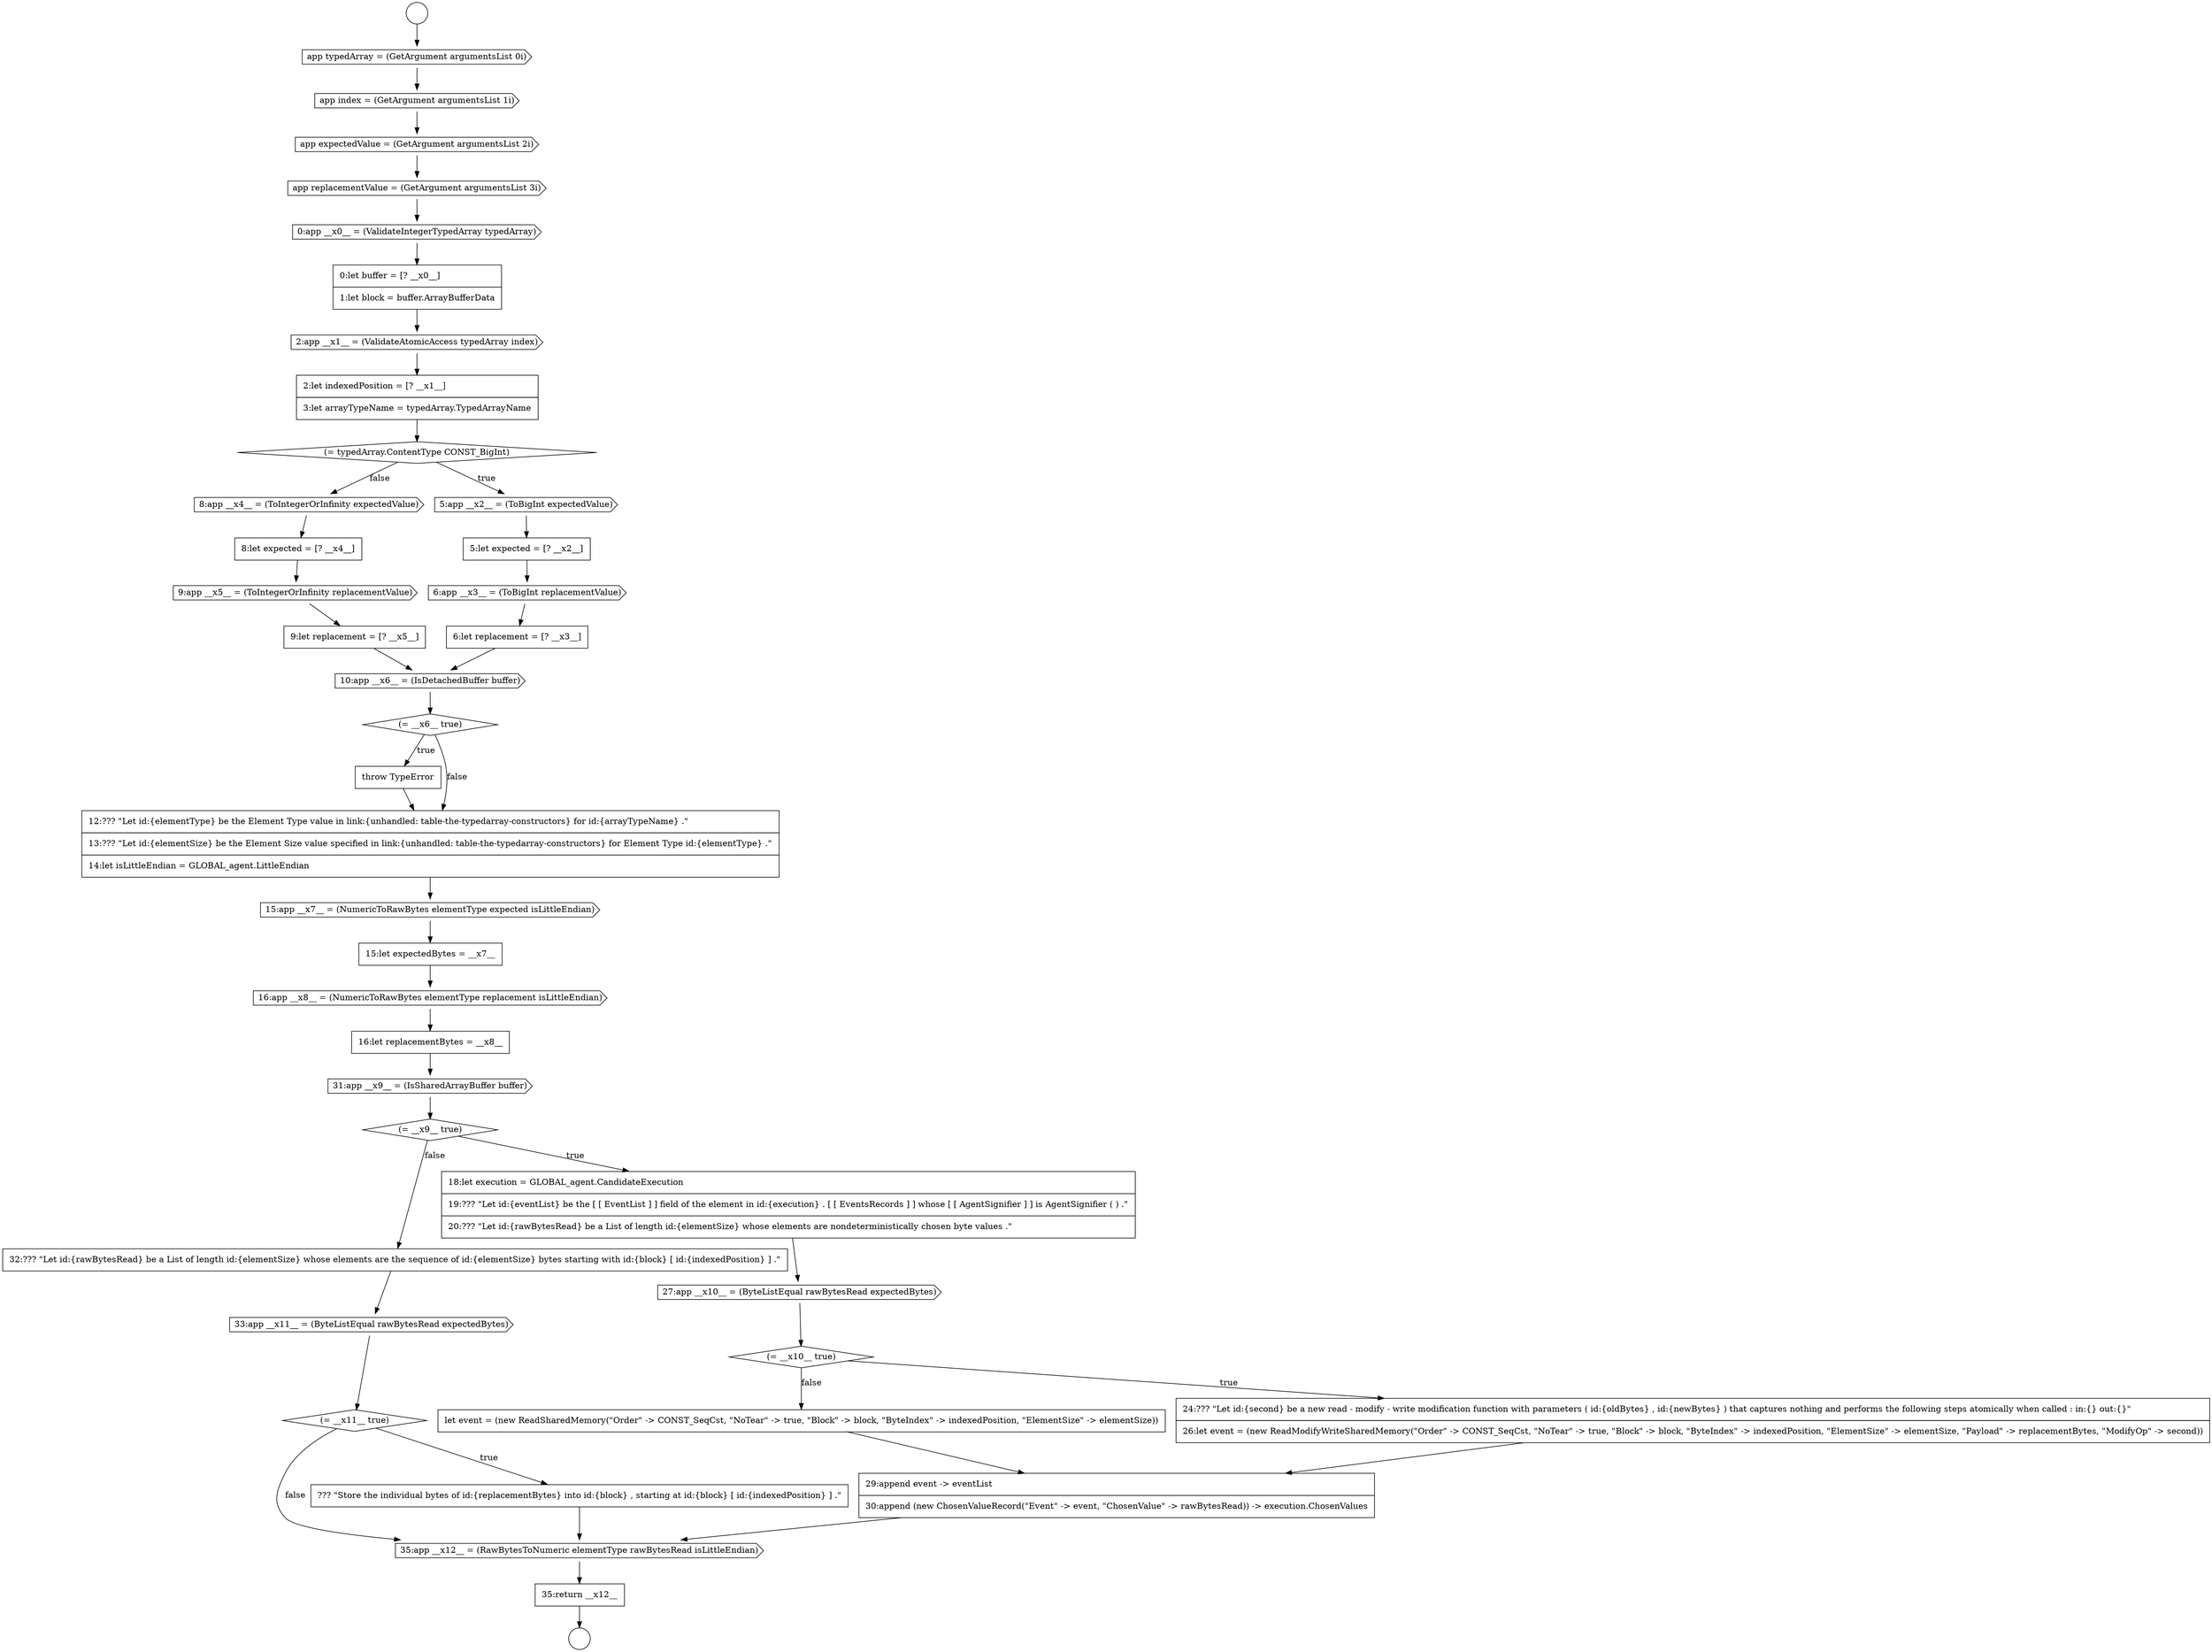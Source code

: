 digraph {
  node18284 [shape=cds, label=<<font color="black">8:app __x4__ = (ToIntegerOrInfinity expectedValue)</font>> color="black" fillcolor="white" style=filled]
  node18304 [shape=none, margin=0, label=<<font color="black">
    <table border="0" cellborder="1" cellspacing="0" cellpadding="10">
      <tr><td align="left">32:??? &quot;Let id:{rawBytesRead} be a List of length id:{elementSize} whose elements are the sequence of id:{elementSize} bytes starting with id:{block} [ id:{indexedPosition} ] .&quot;</td></tr>
    </table>
  </font>> color="black" fillcolor="white" style=filled]
  node18269 [shape=circle label=" " color="black" fillcolor="white" style=filled]
  node18292 [shape=cds, label=<<font color="black">15:app __x7__ = (NumericToRawBytes elementType expected isLittleEndian)</font>> color="black" fillcolor="white" style=filled]
  node18296 [shape=cds, label=<<font color="black">31:app __x9__ = (IsSharedArrayBuffer buffer)</font>> color="black" fillcolor="white" style=filled]
  node18286 [shape=cds, label=<<font color="black">9:app __x5__ = (ToIntegerOrInfinity replacementValue)</font>> color="black" fillcolor="white" style=filled]
  node18300 [shape=diamond, label=<<font color="black">(= __x10__ true)</font>> color="black" fillcolor="white" style=filled]
  node18283 [shape=none, margin=0, label=<<font color="black">
    <table border="0" cellborder="1" cellspacing="0" cellpadding="10">
      <tr><td align="left">6:let replacement = [? __x3__]</td></tr>
    </table>
  </font>> color="black" fillcolor="white" style=filled]
  node18308 [shape=cds, label=<<font color="black">35:app __x12__ = (RawBytesToNumeric elementType rawBytesRead isLittleEndian)</font>> color="black" fillcolor="white" style=filled]
  node18280 [shape=cds, label=<<font color="black">5:app __x2__ = (ToBigInt expectedValue)</font>> color="black" fillcolor="white" style=filled]
  node18302 [shape=none, margin=0, label=<<font color="black">
    <table border="0" cellborder="1" cellspacing="0" cellpadding="10">
      <tr><td align="left">let event = (new ReadSharedMemory(&quot;Order&quot; -&gt; CONST_SeqCst, &quot;NoTear&quot; -&gt; true, &quot;Block&quot; -&gt; block, &quot;ByteIndex&quot; -&gt; indexedPosition, &quot;ElementSize&quot; -&gt; elementSize))</td></tr>
    </table>
  </font>> color="black" fillcolor="white" style=filled]
  node18282 [shape=cds, label=<<font color="black">6:app __x3__ = (ToBigInt replacementValue)</font>> color="black" fillcolor="white" style=filled]
  node18294 [shape=cds, label=<<font color="black">16:app __x8__ = (NumericToRawBytes elementType replacement isLittleEndian)</font>> color="black" fillcolor="white" style=filled]
  node18275 [shape=cds, label=<<font color="black">0:app __x0__ = (ValidateIntegerTypedArray typedArray)</font>> color="black" fillcolor="white" style=filled]
  node18290 [shape=none, margin=0, label=<<font color="black">
    <table border="0" cellborder="1" cellspacing="0" cellpadding="10">
      <tr><td align="left">throw TypeError</td></tr>
    </table>
  </font>> color="black" fillcolor="white" style=filled]
  node18295 [shape=none, margin=0, label=<<font color="black">
    <table border="0" cellborder="1" cellspacing="0" cellpadding="10">
      <tr><td align="left">16:let replacementBytes = __x8__</td></tr>
    </table>
  </font>> color="black" fillcolor="white" style=filled]
  node18281 [shape=none, margin=0, label=<<font color="black">
    <table border="0" cellborder="1" cellspacing="0" cellpadding="10">
      <tr><td align="left">5:let expected = [? __x2__]</td></tr>
    </table>
  </font>> color="black" fillcolor="white" style=filled]
  node18288 [shape=cds, label=<<font color="black">10:app __x6__ = (IsDetachedBuffer buffer)</font>> color="black" fillcolor="white" style=filled]
  node18278 [shape=none, margin=0, label=<<font color="black">
    <table border="0" cellborder="1" cellspacing="0" cellpadding="10">
      <tr><td align="left">2:let indexedPosition = [? __x1__]</td></tr>
      <tr><td align="left">3:let arrayTypeName = typedArray.TypedArrayName</td></tr>
    </table>
  </font>> color="black" fillcolor="white" style=filled]
  node18291 [shape=none, margin=0, label=<<font color="black">
    <table border="0" cellborder="1" cellspacing="0" cellpadding="10">
      <tr><td align="left">12:??? &quot;Let id:{elementType} be the Element Type value in link:{unhandled: table-the-typedarray-constructors} for id:{arrayTypeName} .&quot;</td></tr>
      <tr><td align="left">13:??? &quot;Let id:{elementSize} be the Element Size value specified in link:{unhandled: table-the-typedarray-constructors} for Element Type id:{elementType} .&quot;</td></tr>
      <tr><td align="left">14:let isLittleEndian = GLOBAL_agent.LittleEndian</td></tr>
    </table>
  </font>> color="black" fillcolor="white" style=filled]
  node18285 [shape=none, margin=0, label=<<font color="black">
    <table border="0" cellborder="1" cellspacing="0" cellpadding="10">
      <tr><td align="left">8:let expected = [? __x4__]</td></tr>
    </table>
  </font>> color="black" fillcolor="white" style=filled]
  node18279 [shape=diamond, label=<<font color="black">(= typedArray.ContentType CONST_BigInt)</font>> color="black" fillcolor="white" style=filled]
  node18272 [shape=cds, label=<<font color="black">app index = (GetArgument argumentsList 1i)</font>> color="black" fillcolor="white" style=filled]
  node18297 [shape=diamond, label=<<font color="black">(= __x9__ true)</font>> color="black" fillcolor="white" style=filled]
  node18273 [shape=cds, label=<<font color="black">app expectedValue = (GetArgument argumentsList 2i)</font>> color="black" fillcolor="white" style=filled]
  node18301 [shape=none, margin=0, label=<<font color="black">
    <table border="0" cellborder="1" cellspacing="0" cellpadding="10">
      <tr><td align="left">24:??? &quot;Let id:{second} be a new read - modify - write modification function with parameters ( id:{oldBytes} , id:{newBytes} ) that captures nothing and performs the following steps atomically when called : in:{} out:{}&quot;</td></tr>
      <tr><td align="left">26:let event = (new ReadModifyWriteSharedMemory(&quot;Order&quot; -&gt; CONST_SeqCst, &quot;NoTear&quot; -&gt; true, &quot;Block&quot; -&gt; block, &quot;ByteIndex&quot; -&gt; indexedPosition, &quot;ElementSize&quot; -&gt; elementSize, &quot;Payload&quot; -&gt; replacementBytes, &quot;ModifyOp&quot; -&gt; second))</td></tr>
    </table>
  </font>> color="black" fillcolor="white" style=filled]
  node18293 [shape=none, margin=0, label=<<font color="black">
    <table border="0" cellborder="1" cellspacing="0" cellpadding="10">
      <tr><td align="left">15:let expectedBytes = __x7__</td></tr>
    </table>
  </font>> color="black" fillcolor="white" style=filled]
  node18303 [shape=none, margin=0, label=<<font color="black">
    <table border="0" cellborder="1" cellspacing="0" cellpadding="10">
      <tr><td align="left">29:append event -&gt; eventList</td></tr>
      <tr><td align="left">30:append (new ChosenValueRecord(&quot;Event&quot; -&gt; event, &quot;ChosenValue&quot; -&gt; rawBytesRead)) -&gt; execution.ChosenValues</td></tr>
    </table>
  </font>> color="black" fillcolor="white" style=filled]
  node18306 [shape=diamond, label=<<font color="black">(= __x11__ true)</font>> color="black" fillcolor="white" style=filled]
  node18287 [shape=none, margin=0, label=<<font color="black">
    <table border="0" cellborder="1" cellspacing="0" cellpadding="10">
      <tr><td align="left">9:let replacement = [? __x5__]</td></tr>
    </table>
  </font>> color="black" fillcolor="white" style=filled]
  node18289 [shape=diamond, label=<<font color="black">(= __x6__ true)</font>> color="black" fillcolor="white" style=filled]
  node18274 [shape=cds, label=<<font color="black">app replacementValue = (GetArgument argumentsList 3i)</font>> color="black" fillcolor="white" style=filled]
  node18276 [shape=none, margin=0, label=<<font color="black">
    <table border="0" cellborder="1" cellspacing="0" cellpadding="10">
      <tr><td align="left">0:let buffer = [? __x0__]</td></tr>
      <tr><td align="left">1:let block = buffer.ArrayBufferData</td></tr>
    </table>
  </font>> color="black" fillcolor="white" style=filled]
  node18299 [shape=cds, label=<<font color="black">27:app __x10__ = (ByteListEqual rawBytesRead expectedBytes)</font>> color="black" fillcolor="white" style=filled]
  node18309 [shape=none, margin=0, label=<<font color="black">
    <table border="0" cellborder="1" cellspacing="0" cellpadding="10">
      <tr><td align="left">35:return __x12__</td></tr>
    </table>
  </font>> color="black" fillcolor="white" style=filled]
  node18277 [shape=cds, label=<<font color="black">2:app __x1__ = (ValidateAtomicAccess typedArray index)</font>> color="black" fillcolor="white" style=filled]
  node18270 [shape=circle label=" " color="black" fillcolor="white" style=filled]
  node18271 [shape=cds, label=<<font color="black">app typedArray = (GetArgument argumentsList 0i)</font>> color="black" fillcolor="white" style=filled]
  node18307 [shape=none, margin=0, label=<<font color="black">
    <table border="0" cellborder="1" cellspacing="0" cellpadding="10">
      <tr><td align="left">??? &quot;Store the individual bytes of id:{replacementBytes} into id:{block} , starting at id:{block} [ id:{indexedPosition} ] .&quot;</td></tr>
    </table>
  </font>> color="black" fillcolor="white" style=filled]
  node18298 [shape=none, margin=0, label=<<font color="black">
    <table border="0" cellborder="1" cellspacing="0" cellpadding="10">
      <tr><td align="left">18:let execution = GLOBAL_agent.CandidateExecution</td></tr>
      <tr><td align="left">19:??? &quot;Let id:{eventList} be the [ [ EventList ] ] field of the element in id:{execution} . [ [ EventsRecords ] ] whose [ [ AgentSignifier ] ] is AgentSignifier ( ) .&quot;</td></tr>
      <tr><td align="left">20:??? &quot;Let id:{rawBytesRead} be a List of length id:{elementSize} whose elements are nondeterministically chosen byte values .&quot;</td></tr>
    </table>
  </font>> color="black" fillcolor="white" style=filled]
  node18305 [shape=cds, label=<<font color="black">33:app __x11__ = (ByteListEqual rawBytesRead expectedBytes)</font>> color="black" fillcolor="white" style=filled]
  node18271 -> node18272 [ color="black"]
  node18293 -> node18294 [ color="black"]
  node18282 -> node18283 [ color="black"]
  node18286 -> node18287 [ color="black"]
  node18291 -> node18292 [ color="black"]
  node18306 -> node18307 [label=<<font color="black">true</font>> color="black"]
  node18306 -> node18308 [label=<<font color="black">false</font>> color="black"]
  node18309 -> node18270 [ color="black"]
  node18292 -> node18293 [ color="black"]
  node18280 -> node18281 [ color="black"]
  node18275 -> node18276 [ color="black"]
  node18303 -> node18308 [ color="black"]
  node18302 -> node18303 [ color="black"]
  node18283 -> node18288 [ color="black"]
  node18297 -> node18298 [label=<<font color="black">true</font>> color="black"]
  node18297 -> node18304 [label=<<font color="black">false</font>> color="black"]
  node18300 -> node18301 [label=<<font color="black">true</font>> color="black"]
  node18300 -> node18302 [label=<<font color="black">false</font>> color="black"]
  node18273 -> node18274 [ color="black"]
  node18294 -> node18295 [ color="black"]
  node18289 -> node18290 [label=<<font color="black">true</font>> color="black"]
  node18289 -> node18291 [label=<<font color="black">false</font>> color="black"]
  node18290 -> node18291 [ color="black"]
  node18308 -> node18309 [ color="black"]
  node18285 -> node18286 [ color="black"]
  node18295 -> node18296 [ color="black"]
  node18299 -> node18300 [ color="black"]
  node18284 -> node18285 [ color="black"]
  node18278 -> node18279 [ color="black"]
  node18269 -> node18271 [ color="black"]
  node18276 -> node18277 [ color="black"]
  node18305 -> node18306 [ color="black"]
  node18281 -> node18282 [ color="black"]
  node18272 -> node18273 [ color="black"]
  node18307 -> node18308 [ color="black"]
  node18301 -> node18303 [ color="black"]
  node18288 -> node18289 [ color="black"]
  node18277 -> node18278 [ color="black"]
  node18279 -> node18280 [label=<<font color="black">true</font>> color="black"]
  node18279 -> node18284 [label=<<font color="black">false</font>> color="black"]
  node18298 -> node18299 [ color="black"]
  node18304 -> node18305 [ color="black"]
  node18287 -> node18288 [ color="black"]
  node18274 -> node18275 [ color="black"]
  node18296 -> node18297 [ color="black"]
}
